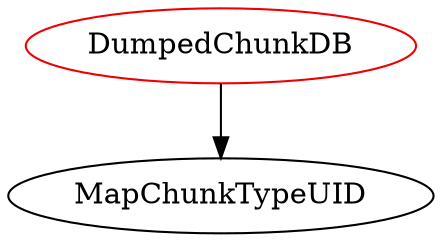 digraph dumpedchunkdb{
DumpedChunkDB	[shape=oval, color=red2, label="DumpedChunkDB"];
DumpedChunkDB -> MapChunkTypeUID;
}

